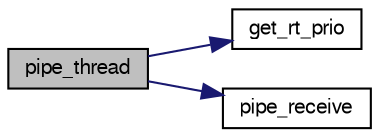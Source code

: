 digraph "pipe_thread"
{
  edge [fontname="FreeSans",fontsize="10",labelfontname="FreeSans",labelfontsize="10"];
  node [fontname="FreeSans",fontsize="10",shape=record];
  rankdir="LR";
  Node1 [label="pipe_thread",height=0.2,width=0.4,color="black", fillcolor="grey75", style="filled", fontcolor="black"];
  Node1 -> Node2 [color="midnightblue",fontsize="10",style="solid",fontname="FreeSans"];
  Node2 [label="get_rt_prio",height=0.2,width=0.4,color="black", fillcolor="white", style="filled",URL="$rt__priority_8h.html#a714c7483d11b82772f9184258793e5a1"];
  Node1 -> Node3 [color="midnightblue",fontsize="10",style="solid",fontname="FreeSans"];
  Node3 [label="pipe_receive",height=0.2,width=0.4,color="black", fillcolor="white", style="filled",URL="$linux_2mcu__periph_2pipe__arch_8c.html#a14ca8427ac6e9b1b03837df635720873",tooltip="Read bytes from PIPE. "];
}
